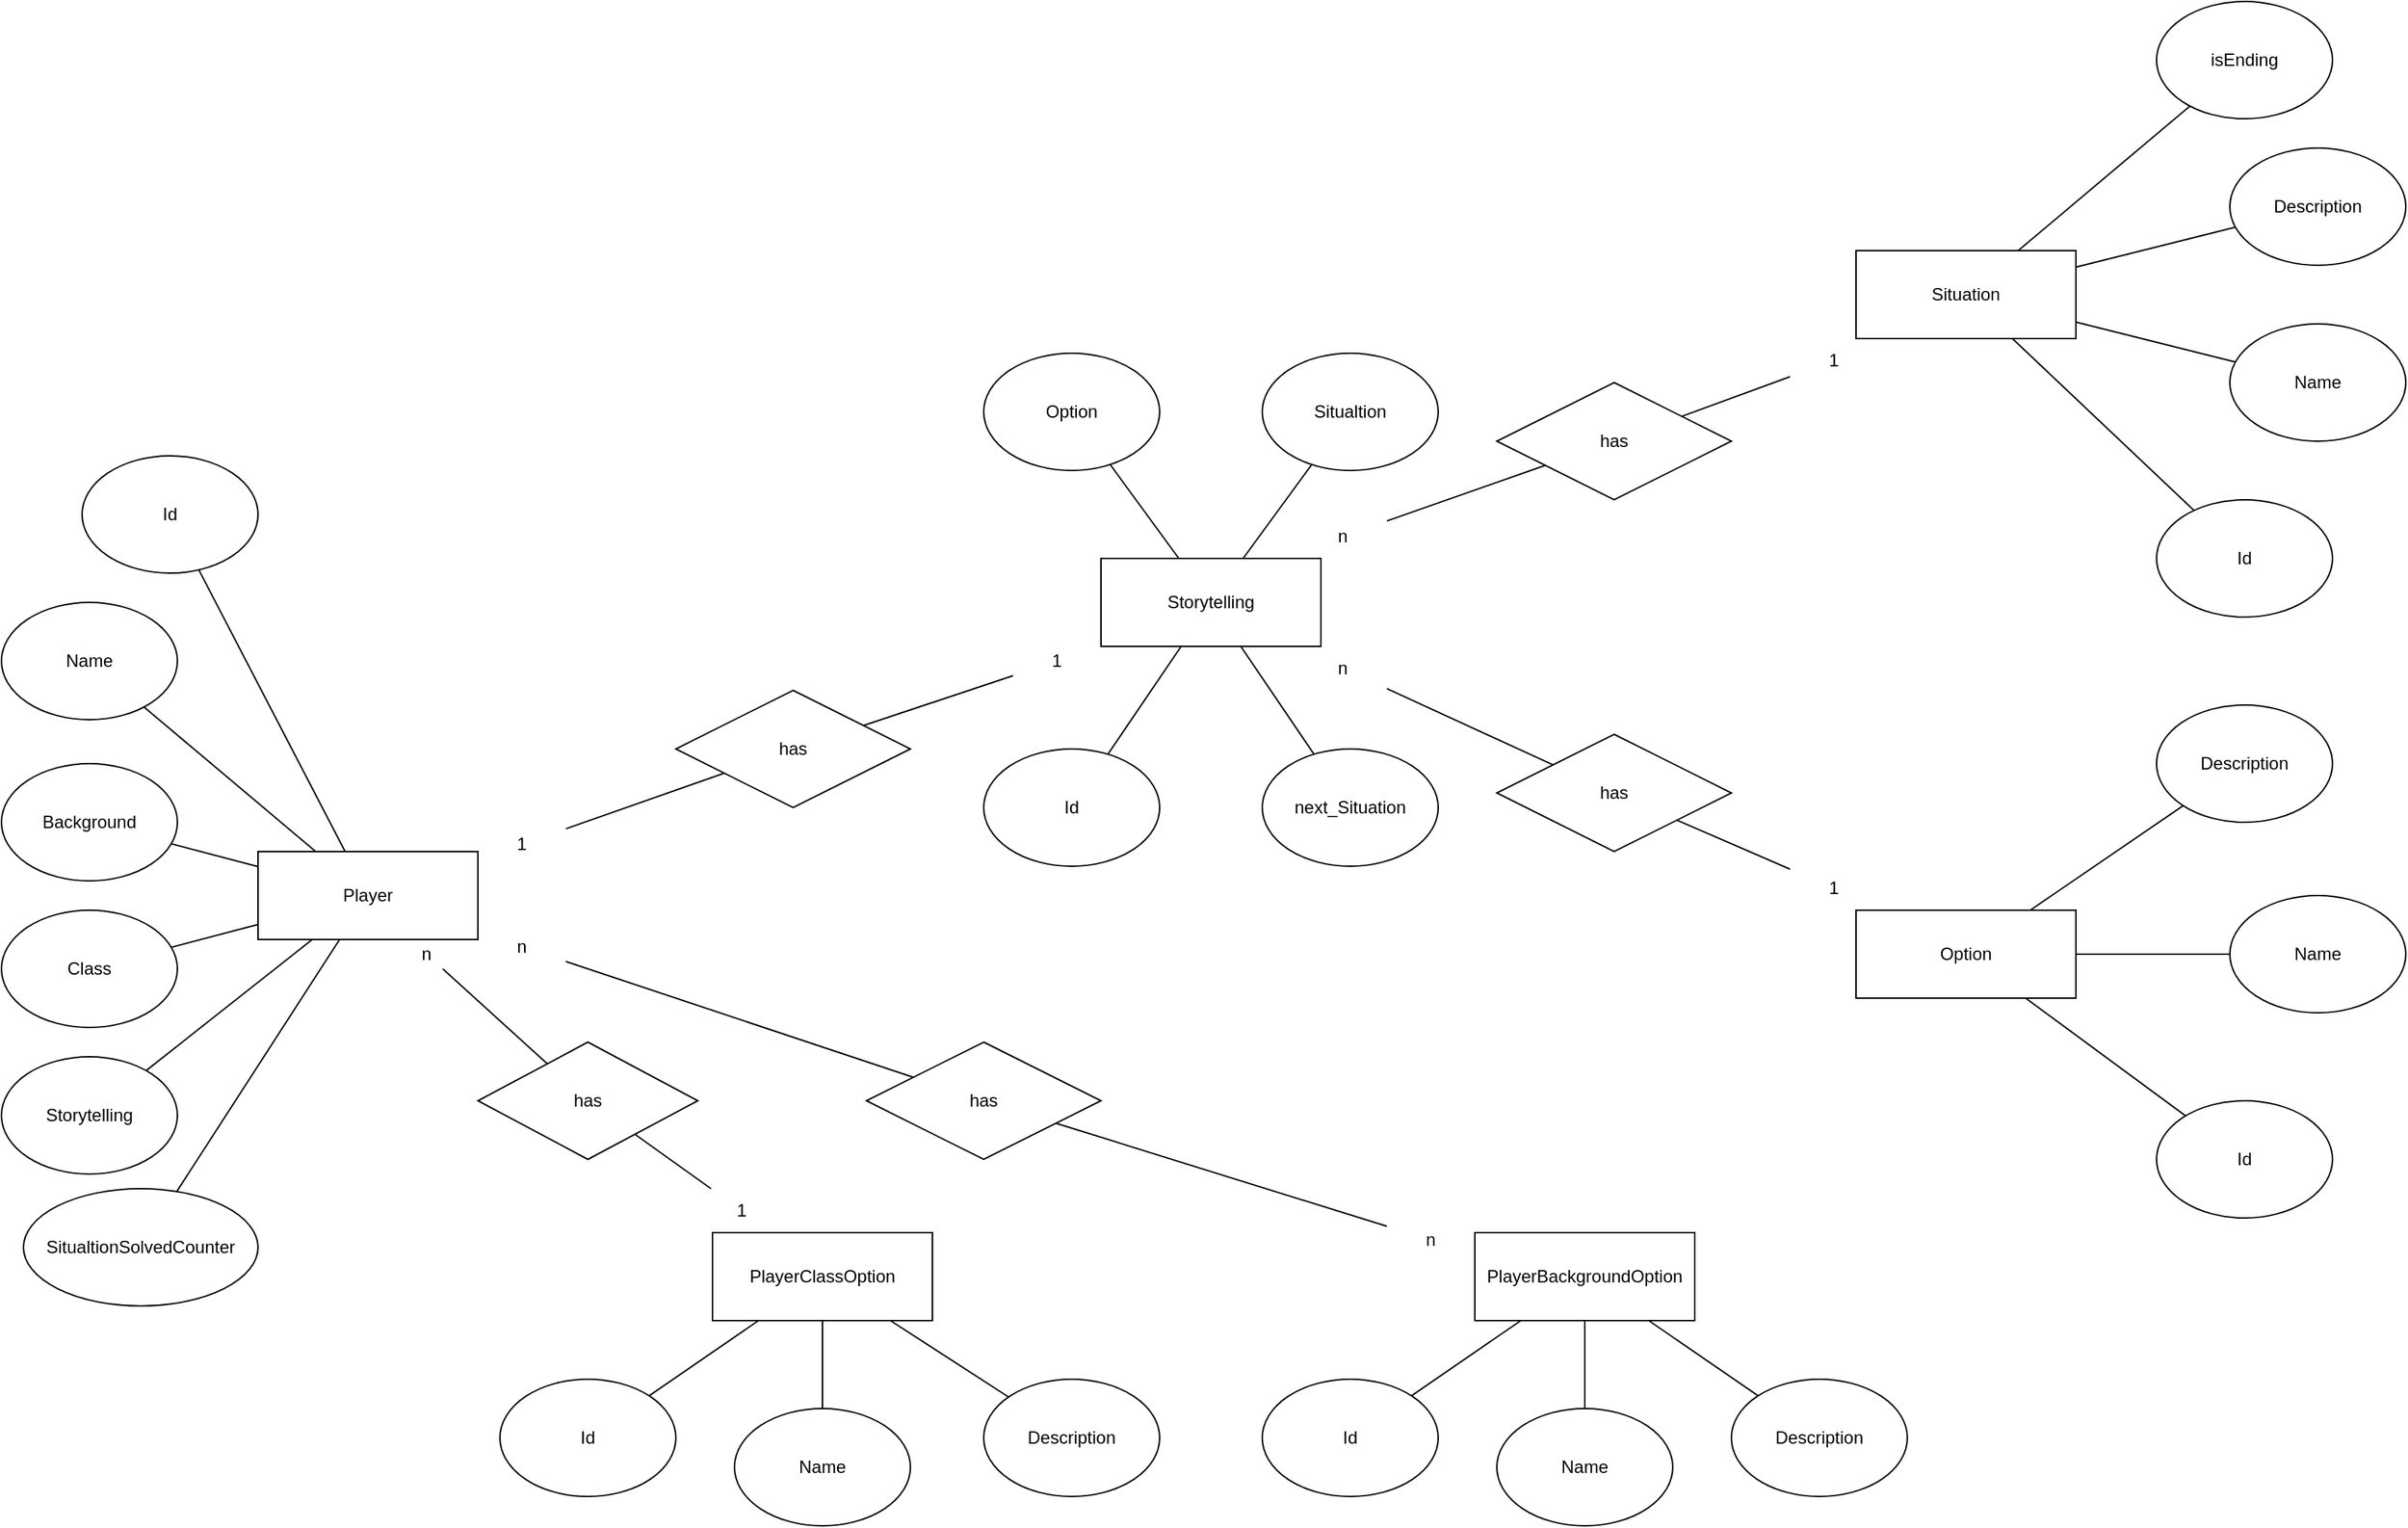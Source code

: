 <mxfile version="24.7.17">
  <diagram id="R2lEEEUBdFMjLlhIrx00" name="Page-1">
    <mxGraphModel dx="2600" dy="1035" grid="1" gridSize="10" guides="1" tooltips="1" connect="1" arrows="1" fold="1" page="1" pageScale="1" pageWidth="850" pageHeight="1100" math="0" shadow="0" extFonts="Permanent Marker^https://fonts.googleapis.com/css?family=Permanent+Marker">
      <root>
        <mxCell id="0" />
        <mxCell id="1" parent="0" />
        <mxCell id="Wc9sLztaOv5FQMC_ZbN--1" value="Player" style="rounded=0;whiteSpace=wrap;html=1;" vertex="1" parent="1">
          <mxGeometry x="-145" y="620" width="150" height="60" as="geometry" />
        </mxCell>
        <mxCell id="Wc9sLztaOv5FQMC_ZbN--2" value="Situation" style="rounded=0;whiteSpace=wrap;html=1;" vertex="1" parent="1">
          <mxGeometry x="945" y="210" width="150" height="60" as="geometry" />
        </mxCell>
        <mxCell id="Wc9sLztaOv5FQMC_ZbN--4" value="Storytelling" style="rounded=0;whiteSpace=wrap;html=1;" vertex="1" parent="1">
          <mxGeometry x="430" y="420" width="150" height="60" as="geometry" />
        </mxCell>
        <mxCell id="Wc9sLztaOv5FQMC_ZbN--6" value="PlayerClassOption" style="rounded=0;whiteSpace=wrap;html=1;" vertex="1" parent="1">
          <mxGeometry x="165" y="880" width="150" height="60" as="geometry" />
        </mxCell>
        <mxCell id="Wc9sLztaOv5FQMC_ZbN--8" value="Id" style="ellipse;whiteSpace=wrap;html=1;" vertex="1" parent="1">
          <mxGeometry x="-265" y="350" width="120" height="80" as="geometry" />
        </mxCell>
        <mxCell id="Wc9sLztaOv5FQMC_ZbN--9" value="Id" style="ellipse;whiteSpace=wrap;html=1;" vertex="1" parent="1">
          <mxGeometry x="1150" y="380" width="120" height="80" as="geometry" />
        </mxCell>
        <mxCell id="Wc9sLztaOv5FQMC_ZbN--11" value="Id" style="ellipse;whiteSpace=wrap;html=1;" vertex="1" parent="1">
          <mxGeometry x="350" y="550" width="120" height="80" as="geometry" />
        </mxCell>
        <mxCell id="Wc9sLztaOv5FQMC_ZbN--13" value="Name" style="ellipse;whiteSpace=wrap;html=1;" vertex="1" parent="1">
          <mxGeometry x="-320" y="450" width="120" height="80" as="geometry" />
        </mxCell>
        <mxCell id="Wc9sLztaOv5FQMC_ZbN--14" value="Name" style="ellipse;whiteSpace=wrap;html=1;" vertex="1" parent="1">
          <mxGeometry x="1200" y="260" width="120" height="80" as="geometry" />
        </mxCell>
        <mxCell id="Wc9sLztaOv5FQMC_ZbN--17" value="Description" style="ellipse;whiteSpace=wrap;html=1;" vertex="1" parent="1">
          <mxGeometry x="1200" y="140" width="120" height="80" as="geometry" />
        </mxCell>
        <mxCell id="Wc9sLztaOv5FQMC_ZbN--18" value="Id" style="ellipse;whiteSpace=wrap;html=1;" vertex="1" parent="1">
          <mxGeometry x="20" y="980" width="120" height="80" as="geometry" />
        </mxCell>
        <mxCell id="Wc9sLztaOv5FQMC_ZbN--19" value="Name" style="ellipse;whiteSpace=wrap;html=1;" vertex="1" parent="1">
          <mxGeometry x="180" y="1000" width="120" height="80" as="geometry" />
        </mxCell>
        <mxCell id="Wc9sLztaOv5FQMC_ZbN--20" value="Description" style="ellipse;whiteSpace=wrap;html=1;" vertex="1" parent="1">
          <mxGeometry x="350" y="980" width="120" height="80" as="geometry" />
        </mxCell>
        <mxCell id="Wc9sLztaOv5FQMC_ZbN--23" value="isEnding&lt;span style=&quot;color: rgba(0, 0, 0, 0); font-family: monospace; font-size: 0px; text-align: start; text-wrap: nowrap;&quot;&gt;%3CmxGraphModel%3E%3Croot%3E%3CmxCell%20id%3D%220%22%2F%3E%3CmxCell%20id%3D%221%22%20parent%3D%220%22%2F%3E%3CmxCell%20id%3D%222%22%20value%3D%22Description%22%20style%3D%22ellipse%3BwhiteSpace%3Dwrap%3Bhtml%3D1%3B%22%20vertex%3D%221%22%20parent%3D%221%22%3E%3CmxGeometry%20x%3D%22620%22%20y%3D%22190%22%20width%3D%22120%22%20height%3D%2280%22%20as%3D%22geometry%22%2F%3E%3C%2FmxCell%3E%3C%2Froot%3E%3C%2FmxGraphModel%3E&lt;/span&gt;" style="ellipse;whiteSpace=wrap;html=1;" vertex="1" parent="1">
          <mxGeometry x="1150" y="40" width="120" height="80" as="geometry" />
        </mxCell>
        <mxCell id="Wc9sLztaOv5FQMC_ZbN--24" value="Background" style="ellipse;whiteSpace=wrap;html=1;" vertex="1" parent="1">
          <mxGeometry x="-320" y="560" width="120" height="80" as="geometry" />
        </mxCell>
        <mxCell id="Wc9sLztaOv5FQMC_ZbN--25" value="next_Situation" style="ellipse;whiteSpace=wrap;html=1;" vertex="1" parent="1">
          <mxGeometry x="540" y="550" width="120" height="80" as="geometry" />
        </mxCell>
        <mxCell id="Wc9sLztaOv5FQMC_ZbN--26" value="Option" style="ellipse;whiteSpace=wrap;html=1;" vertex="1" parent="1">
          <mxGeometry x="350" y="280" width="120" height="80" as="geometry" />
        </mxCell>
        <mxCell id="Wc9sLztaOv5FQMC_ZbN--27" value="Situaltion" style="ellipse;whiteSpace=wrap;html=1;" vertex="1" parent="1">
          <mxGeometry x="540" y="280" width="120" height="80" as="geometry" />
        </mxCell>
        <mxCell id="Wc9sLztaOv5FQMC_ZbN--28" value="Class" style="ellipse;whiteSpace=wrap;html=1;" vertex="1" parent="1">
          <mxGeometry x="-320" y="660" width="120" height="80" as="geometry" />
        </mxCell>
        <mxCell id="Wc9sLztaOv5FQMC_ZbN--30" value="Storytelling" style="ellipse;whiteSpace=wrap;html=1;" vertex="1" parent="1">
          <mxGeometry x="-320" y="760" width="120" height="80" as="geometry" />
        </mxCell>
        <mxCell id="Wc9sLztaOv5FQMC_ZbN--31" value="SitualtionSolvedCounter" style="ellipse;whiteSpace=wrap;html=1;" vertex="1" parent="1">
          <mxGeometry x="-305" y="850" width="160" height="80" as="geometry" />
        </mxCell>
        <mxCell id="Wc9sLztaOv5FQMC_ZbN--32" value="PlayerBackgroundOption" style="rounded=0;whiteSpace=wrap;html=1;" vertex="1" parent="1">
          <mxGeometry x="685" y="880" width="150" height="60" as="geometry" />
        </mxCell>
        <mxCell id="Wc9sLztaOv5FQMC_ZbN--33" value="Id" style="ellipse;whiteSpace=wrap;html=1;" vertex="1" parent="1">
          <mxGeometry x="540" y="980" width="120" height="80" as="geometry" />
        </mxCell>
        <mxCell id="Wc9sLztaOv5FQMC_ZbN--34" value="Name" style="ellipse;whiteSpace=wrap;html=1;" vertex="1" parent="1">
          <mxGeometry x="700" y="1000" width="120" height="80" as="geometry" />
        </mxCell>
        <mxCell id="Wc9sLztaOv5FQMC_ZbN--35" value="Description" style="ellipse;whiteSpace=wrap;html=1;" vertex="1" parent="1">
          <mxGeometry x="860" y="980" width="120" height="80" as="geometry" />
        </mxCell>
        <mxCell id="Wc9sLztaOv5FQMC_ZbN--36" value="Option" style="rounded=0;whiteSpace=wrap;html=1;" vertex="1" parent="1">
          <mxGeometry x="945" y="660" width="150" height="60" as="geometry" />
        </mxCell>
        <mxCell id="Wc9sLztaOv5FQMC_ZbN--37" value="Id" style="ellipse;whiteSpace=wrap;html=1;" vertex="1" parent="1">
          <mxGeometry x="1150" y="790" width="120" height="80" as="geometry" />
        </mxCell>
        <mxCell id="Wc9sLztaOv5FQMC_ZbN--38" value="Name" style="ellipse;whiteSpace=wrap;html=1;" vertex="1" parent="1">
          <mxGeometry x="1200" y="650" width="120" height="80" as="geometry" />
        </mxCell>
        <mxCell id="Wc9sLztaOv5FQMC_ZbN--39" value="Description" style="ellipse;whiteSpace=wrap;html=1;" vertex="1" parent="1">
          <mxGeometry x="1150" y="520" width="120" height="80" as="geometry" />
        </mxCell>
        <mxCell id="Wc9sLztaOv5FQMC_ZbN--43" value="" style="endArrow=none;html=1;rounded=0;" edge="1" parent="1" source="Wc9sLztaOv5FQMC_ZbN--1" target="Wc9sLztaOv5FQMC_ZbN--8">
          <mxGeometry width="50" height="50" relative="1" as="geometry">
            <mxPoint x="30" y="540" as="sourcePoint" />
            <mxPoint x="80" y="490" as="targetPoint" />
          </mxGeometry>
        </mxCell>
        <mxCell id="Wc9sLztaOv5FQMC_ZbN--44" value="" style="endArrow=none;html=1;rounded=0;" edge="1" parent="1" source="Wc9sLztaOv5FQMC_ZbN--1" target="Wc9sLztaOv5FQMC_ZbN--13">
          <mxGeometry width="50" height="50" relative="1" as="geometry">
            <mxPoint x="-76" y="630" as="sourcePoint" />
            <mxPoint x="-175" y="438" as="targetPoint" />
          </mxGeometry>
        </mxCell>
        <mxCell id="Wc9sLztaOv5FQMC_ZbN--45" value="" style="endArrow=none;html=1;rounded=0;" edge="1" parent="1" source="Wc9sLztaOv5FQMC_ZbN--1" target="Wc9sLztaOv5FQMC_ZbN--24">
          <mxGeometry width="50" height="50" relative="1" as="geometry">
            <mxPoint x="-66" y="640" as="sourcePoint" />
            <mxPoint x="-165" y="448" as="targetPoint" />
          </mxGeometry>
        </mxCell>
        <mxCell id="Wc9sLztaOv5FQMC_ZbN--46" value="" style="endArrow=none;html=1;rounded=0;" edge="1" parent="1" source="Wc9sLztaOv5FQMC_ZbN--1" target="Wc9sLztaOv5FQMC_ZbN--28">
          <mxGeometry width="50" height="50" relative="1" as="geometry">
            <mxPoint x="-56" y="650" as="sourcePoint" />
            <mxPoint x="-155" y="458" as="targetPoint" />
          </mxGeometry>
        </mxCell>
        <mxCell id="Wc9sLztaOv5FQMC_ZbN--47" value="" style="endArrow=none;html=1;rounded=0;" edge="1" parent="1" source="Wc9sLztaOv5FQMC_ZbN--1" target="Wc9sLztaOv5FQMC_ZbN--30">
          <mxGeometry width="50" height="50" relative="1" as="geometry">
            <mxPoint x="-46" y="660" as="sourcePoint" />
            <mxPoint x="-145" y="468" as="targetPoint" />
          </mxGeometry>
        </mxCell>
        <mxCell id="Wc9sLztaOv5FQMC_ZbN--48" value="" style="endArrow=none;html=1;rounded=0;" edge="1" parent="1" source="Wc9sLztaOv5FQMC_ZbN--1" target="Wc9sLztaOv5FQMC_ZbN--31">
          <mxGeometry width="50" height="50" relative="1" as="geometry">
            <mxPoint x="-36" y="670" as="sourcePoint" />
            <mxPoint x="-135" y="478" as="targetPoint" />
          </mxGeometry>
        </mxCell>
        <mxCell id="Wc9sLztaOv5FQMC_ZbN--49" value="" style="endArrow=none;html=1;rounded=0;" edge="1" parent="1" source="Wc9sLztaOv5FQMC_ZbN--4" target="Wc9sLztaOv5FQMC_ZbN--27">
          <mxGeometry width="50" height="50" relative="1" as="geometry">
            <mxPoint x="460" y="690" as="sourcePoint" />
            <mxPoint x="361" y="498" as="targetPoint" />
          </mxGeometry>
        </mxCell>
        <mxCell id="Wc9sLztaOv5FQMC_ZbN--50" value="" style="endArrow=none;html=1;rounded=0;" edge="1" parent="1" source="Wc9sLztaOv5FQMC_ZbN--4" target="Wc9sLztaOv5FQMC_ZbN--26">
          <mxGeometry width="50" height="50" relative="1" as="geometry">
            <mxPoint x="-16" y="690" as="sourcePoint" />
            <mxPoint x="-115" y="498" as="targetPoint" />
          </mxGeometry>
        </mxCell>
        <mxCell id="Wc9sLztaOv5FQMC_ZbN--52" value="" style="endArrow=none;html=1;rounded=0;" edge="1" parent="1" source="Wc9sLztaOv5FQMC_ZbN--4" target="Wc9sLztaOv5FQMC_ZbN--11">
          <mxGeometry width="50" height="50" relative="1" as="geometry">
            <mxPoint x="537" y="430" as="sourcePoint" />
            <mxPoint x="584" y="366" as="targetPoint" />
          </mxGeometry>
        </mxCell>
        <mxCell id="Wc9sLztaOv5FQMC_ZbN--53" value="" style="endArrow=none;html=1;rounded=0;" edge="1" parent="1" source="Wc9sLztaOv5FQMC_ZbN--4" target="Wc9sLztaOv5FQMC_ZbN--25">
          <mxGeometry width="50" height="50" relative="1" as="geometry">
            <mxPoint x="547" y="440" as="sourcePoint" />
            <mxPoint x="594" y="376" as="targetPoint" />
          </mxGeometry>
        </mxCell>
        <mxCell id="Wc9sLztaOv5FQMC_ZbN--54" value="" style="endArrow=none;html=1;rounded=0;" edge="1" parent="1" source="Wc9sLztaOv5FQMC_ZbN--6" target="Wc9sLztaOv5FQMC_ZbN--20">
          <mxGeometry width="50" height="50" relative="1" as="geometry">
            <mxPoint x="557" y="450" as="sourcePoint" />
            <mxPoint x="604" y="386" as="targetPoint" />
          </mxGeometry>
        </mxCell>
        <mxCell id="Wc9sLztaOv5FQMC_ZbN--55" value="" style="endArrow=none;html=1;rounded=0;" edge="1" parent="1" source="Wc9sLztaOv5FQMC_ZbN--6" target="Wc9sLztaOv5FQMC_ZbN--19">
          <mxGeometry width="50" height="50" relative="1" as="geometry">
            <mxPoint x="307" y="950" as="sourcePoint" />
            <mxPoint x="379" y="1001" as="targetPoint" />
          </mxGeometry>
        </mxCell>
        <mxCell id="Wc9sLztaOv5FQMC_ZbN--56" value="" style="endArrow=none;html=1;rounded=0;" edge="1" parent="1" source="Wc9sLztaOv5FQMC_ZbN--6" target="Wc9sLztaOv5FQMC_ZbN--18">
          <mxGeometry width="50" height="50" relative="1" as="geometry">
            <mxPoint x="317" y="960" as="sourcePoint" />
            <mxPoint x="389" y="1011" as="targetPoint" />
          </mxGeometry>
        </mxCell>
        <mxCell id="Wc9sLztaOv5FQMC_ZbN--57" value="" style="endArrow=none;html=1;rounded=0;" edge="1" parent="1" source="Wc9sLztaOv5FQMC_ZbN--32" target="Wc9sLztaOv5FQMC_ZbN--33">
          <mxGeometry width="50" height="50" relative="1" as="geometry">
            <mxPoint x="327" y="970" as="sourcePoint" />
            <mxPoint x="399" y="1021" as="targetPoint" />
          </mxGeometry>
        </mxCell>
        <mxCell id="Wc9sLztaOv5FQMC_ZbN--58" value="" style="endArrow=none;html=1;rounded=0;" edge="1" parent="1" source="Wc9sLztaOv5FQMC_ZbN--32" target="Wc9sLztaOv5FQMC_ZbN--34">
          <mxGeometry width="50" height="50" relative="1" as="geometry">
            <mxPoint x="737" y="950" as="sourcePoint" />
            <mxPoint x="654" y="1003" as="targetPoint" />
          </mxGeometry>
        </mxCell>
        <mxCell id="Wc9sLztaOv5FQMC_ZbN--59" value="" style="endArrow=none;html=1;rounded=0;" edge="1" parent="1" source="Wc9sLztaOv5FQMC_ZbN--32" target="Wc9sLztaOv5FQMC_ZbN--35">
          <mxGeometry width="50" height="50" relative="1" as="geometry">
            <mxPoint x="747" y="960" as="sourcePoint" />
            <mxPoint x="664" y="1013" as="targetPoint" />
          </mxGeometry>
        </mxCell>
        <mxCell id="Wc9sLztaOv5FQMC_ZbN--60" value="" style="endArrow=none;html=1;rounded=0;" edge="1" parent="1" source="Wc9sLztaOv5FQMC_ZbN--37" target="Wc9sLztaOv5FQMC_ZbN--36">
          <mxGeometry width="50" height="50" relative="1" as="geometry">
            <mxPoint x="757" y="970" as="sourcePoint" />
            <mxPoint x="674" y="1023" as="targetPoint" />
          </mxGeometry>
        </mxCell>
        <mxCell id="Wc9sLztaOv5FQMC_ZbN--63" value="" style="endArrow=none;html=1;rounded=0;" edge="1" parent="1" source="Wc9sLztaOv5FQMC_ZbN--38" target="Wc9sLztaOv5FQMC_ZbN--36">
          <mxGeometry width="50" height="50" relative="1" as="geometry">
            <mxPoint x="1180" y="810" as="sourcePoint" />
            <mxPoint x="1071" y="730" as="targetPoint" />
          </mxGeometry>
        </mxCell>
        <mxCell id="Wc9sLztaOv5FQMC_ZbN--64" value="" style="endArrow=none;html=1;rounded=0;" edge="1" parent="1" source="Wc9sLztaOv5FQMC_ZbN--39" target="Wc9sLztaOv5FQMC_ZbN--36">
          <mxGeometry width="50" height="50" relative="1" as="geometry">
            <mxPoint x="1190" y="820" as="sourcePoint" />
            <mxPoint x="1081" y="740" as="targetPoint" />
          </mxGeometry>
        </mxCell>
        <mxCell id="Wc9sLztaOv5FQMC_ZbN--65" value="" style="endArrow=none;html=1;rounded=0;" edge="1" parent="1" source="Wc9sLztaOv5FQMC_ZbN--9" target="Wc9sLztaOv5FQMC_ZbN--2">
          <mxGeometry width="50" height="50" relative="1" as="geometry">
            <mxPoint x="1178" y="598" as="sourcePoint" />
            <mxPoint x="1074" y="670" as="targetPoint" />
          </mxGeometry>
        </mxCell>
        <mxCell id="Wc9sLztaOv5FQMC_ZbN--66" value="" style="endArrow=none;html=1;rounded=0;" edge="1" parent="1" source="Wc9sLztaOv5FQMC_ZbN--14" target="Wc9sLztaOv5FQMC_ZbN--2">
          <mxGeometry width="50" height="50" relative="1" as="geometry">
            <mxPoint x="1188" y="608" as="sourcePoint" />
            <mxPoint x="1084" y="680" as="targetPoint" />
          </mxGeometry>
        </mxCell>
        <mxCell id="Wc9sLztaOv5FQMC_ZbN--67" value="" style="endArrow=none;html=1;rounded=0;" edge="1" parent="1" source="Wc9sLztaOv5FQMC_ZbN--17" target="Wc9sLztaOv5FQMC_ZbN--2">
          <mxGeometry width="50" height="50" relative="1" as="geometry">
            <mxPoint x="1198" y="618" as="sourcePoint" />
            <mxPoint x="1094" y="690" as="targetPoint" />
          </mxGeometry>
        </mxCell>
        <mxCell id="Wc9sLztaOv5FQMC_ZbN--68" value="" style="endArrow=none;html=1;rounded=0;" edge="1" parent="1" source="Wc9sLztaOv5FQMC_ZbN--2" target="Wc9sLztaOv5FQMC_ZbN--23">
          <mxGeometry width="50" height="50" relative="1" as="geometry">
            <mxPoint x="1208" y="628" as="sourcePoint" />
            <mxPoint x="1104" y="700" as="targetPoint" />
          </mxGeometry>
        </mxCell>
        <mxCell id="Wc9sLztaOv5FQMC_ZbN--69" value="has" style="rhombus;whiteSpace=wrap;html=1;" vertex="1" parent="1">
          <mxGeometry x="270" y="750" width="160" height="80" as="geometry" />
        </mxCell>
        <mxCell id="Wc9sLztaOv5FQMC_ZbN--70" value="has" style="rhombus;whiteSpace=wrap;html=1;" vertex="1" parent="1">
          <mxGeometry x="5" y="750" width="150" height="80" as="geometry" />
        </mxCell>
        <mxCell id="Wc9sLztaOv5FQMC_ZbN--71" value="" style="endArrow=none;html=1;rounded=0;" edge="1" parent="1" source="Wc9sLztaOv5FQMC_ZbN--86" target="Wc9sLztaOv5FQMC_ZbN--69">
          <mxGeometry width="50" height="50" relative="1" as="geometry">
            <mxPoint x="495" y="490" as="sourcePoint" />
            <mxPoint x="445" y="564" as="targetPoint" />
          </mxGeometry>
        </mxCell>
        <mxCell id="Wc9sLztaOv5FQMC_ZbN--72" value="" style="endArrow=none;html=1;rounded=0;" edge="1" parent="1" source="Wc9sLztaOv5FQMC_ZbN--85" target="Wc9sLztaOv5FQMC_ZbN--69">
          <mxGeometry width="50" height="50" relative="1" as="geometry">
            <mxPoint x="696" y="890" as="sourcePoint" />
            <mxPoint x="378" y="762" as="targetPoint" />
          </mxGeometry>
        </mxCell>
        <mxCell id="Wc9sLztaOv5FQMC_ZbN--74" value="" style="endArrow=none;html=1;rounded=0;" edge="1" parent="1" source="Wc9sLztaOv5FQMC_ZbN--78" target="Wc9sLztaOv5FQMC_ZbN--70">
          <mxGeometry width="50" height="50" relative="1" as="geometry">
            <mxPoint x="15" y="676" as="sourcePoint" />
            <mxPoint x="317" y="743" as="targetPoint" />
          </mxGeometry>
        </mxCell>
        <mxCell id="Wc9sLztaOv5FQMC_ZbN--76" value="" style="endArrow=none;html=1;rounded=0;" edge="1" parent="1" source="Wc9sLztaOv5FQMC_ZbN--82" target="Wc9sLztaOv5FQMC_ZbN--6">
          <mxGeometry width="50" height="50" relative="1" as="geometry">
            <mxPoint x="25" y="686" as="sourcePoint" />
            <mxPoint x="327" y="753" as="targetPoint" />
          </mxGeometry>
        </mxCell>
        <mxCell id="Wc9sLztaOv5FQMC_ZbN--79" value="" style="endArrow=none;html=1;rounded=0;" edge="1" parent="1" source="Wc9sLztaOv5FQMC_ZbN--1" target="Wc9sLztaOv5FQMC_ZbN--78">
          <mxGeometry width="50" height="50" relative="1" as="geometry">
            <mxPoint x="-38" y="680" as="sourcePoint" />
            <mxPoint x="53" y="765" as="targetPoint" />
          </mxGeometry>
        </mxCell>
        <mxCell id="Wc9sLztaOv5FQMC_ZbN--78" value="n" style="text;html=1;align=center;verticalAlign=middle;whiteSpace=wrap;rounded=0;" vertex="1" parent="1">
          <mxGeometry x="-60" y="680" width="60" height="20" as="geometry" />
        </mxCell>
        <mxCell id="Wc9sLztaOv5FQMC_ZbN--83" value="" style="endArrow=none;html=1;rounded=0;" edge="1" parent="1" source="Wc9sLztaOv5FQMC_ZbN--70" target="Wc9sLztaOv5FQMC_ZbN--82">
          <mxGeometry width="50" height="50" relative="1" as="geometry">
            <mxPoint x="111" y="813" as="sourcePoint" />
            <mxPoint x="200" y="880" as="targetPoint" />
          </mxGeometry>
        </mxCell>
        <mxCell id="Wc9sLztaOv5FQMC_ZbN--82" value="1" style="text;html=1;align=center;verticalAlign=middle;whiteSpace=wrap;rounded=0;" vertex="1" parent="1">
          <mxGeometry x="155" y="850" width="60" height="30" as="geometry" />
        </mxCell>
        <mxCell id="Wc9sLztaOv5FQMC_ZbN--84" value="" style="endArrow=none;html=1;rounded=0;" edge="1" parent="1" source="Wc9sLztaOv5FQMC_ZbN--1" target="Wc9sLztaOv5FQMC_ZbN--85">
          <mxGeometry width="50" height="50" relative="1" as="geometry">
            <mxPoint x="5" y="675" as="sourcePoint" />
            <mxPoint x="302" y="774" as="targetPoint" />
          </mxGeometry>
        </mxCell>
        <mxCell id="Wc9sLztaOv5FQMC_ZbN--85" value="n" style="text;html=1;align=center;verticalAlign=middle;whiteSpace=wrap;rounded=0;" vertex="1" parent="1">
          <mxGeometry x="5" y="670" width="60" height="30" as="geometry" />
        </mxCell>
        <mxCell id="Wc9sLztaOv5FQMC_ZbN--87" value="" style="endArrow=none;html=1;rounded=0;" edge="1" parent="1" source="Wc9sLztaOv5FQMC_ZbN--32" target="Wc9sLztaOv5FQMC_ZbN--86">
          <mxGeometry width="50" height="50" relative="1" as="geometry">
            <mxPoint x="685" y="888" as="sourcePoint" />
            <mxPoint x="400" y="805" as="targetPoint" />
          </mxGeometry>
        </mxCell>
        <mxCell id="Wc9sLztaOv5FQMC_ZbN--86" value="n" style="text;html=1;align=center;verticalAlign=middle;whiteSpace=wrap;rounded=0;" vertex="1" parent="1">
          <mxGeometry x="625" y="870" width="60" height="30" as="geometry" />
        </mxCell>
        <mxCell id="Wc9sLztaOv5FQMC_ZbN--89" value="has" style="rhombus;whiteSpace=wrap;html=1;" vertex="1" parent="1">
          <mxGeometry x="700" y="300" width="160" height="80" as="geometry" />
        </mxCell>
        <mxCell id="Wc9sLztaOv5FQMC_ZbN--90" value="has" style="rhombus;whiteSpace=wrap;html=1;" vertex="1" parent="1">
          <mxGeometry x="700" y="540" width="160" height="80" as="geometry" />
        </mxCell>
        <mxCell id="Wc9sLztaOv5FQMC_ZbN--91" value="" style="endArrow=none;html=1;rounded=0;" edge="1" parent="1" source="Wc9sLztaOv5FQMC_ZbN--96" target="Wc9sLztaOv5FQMC_ZbN--4">
          <mxGeometry width="50" height="50" relative="1" as="geometry">
            <mxPoint x="850" y="455.5" as="sourcePoint" />
            <mxPoint x="624" y="384.5" as="targetPoint" />
          </mxGeometry>
        </mxCell>
        <mxCell id="Wc9sLztaOv5FQMC_ZbN--92" value="" style="endArrow=none;html=1;rounded=0;" edge="1" parent="1" source="Wc9sLztaOv5FQMC_ZbN--101" target="Wc9sLztaOv5FQMC_ZbN--89">
          <mxGeometry width="50" height="50" relative="1" as="geometry">
            <mxPoint x="746" y="517" as="sourcePoint" />
            <mxPoint x="590" y="478" as="targetPoint" />
          </mxGeometry>
        </mxCell>
        <mxCell id="Wc9sLztaOv5FQMC_ZbN--93" value="" style="endArrow=none;html=1;rounded=0;" edge="1" parent="1" source="Wc9sLztaOv5FQMC_ZbN--95" target="Wc9sLztaOv5FQMC_ZbN--4">
          <mxGeometry width="50" height="50" relative="1" as="geometry">
            <mxPoint x="756" y="527" as="sourcePoint" />
            <mxPoint x="600" y="488" as="targetPoint" />
          </mxGeometry>
        </mxCell>
        <mxCell id="Wc9sLztaOv5FQMC_ZbN--94" value="" style="endArrow=none;html=1;rounded=0;" edge="1" parent="1" source="Wc9sLztaOv5FQMC_ZbN--97" target="Wc9sLztaOv5FQMC_ZbN--90">
          <mxGeometry width="50" height="50" relative="1" as="geometry">
            <mxPoint x="766" y="537" as="sourcePoint" />
            <mxPoint x="610" y="498" as="targetPoint" />
          </mxGeometry>
        </mxCell>
        <mxCell id="Wc9sLztaOv5FQMC_ZbN--98" value="" style="endArrow=none;html=1;rounded=0;" edge="1" parent="1" source="Wc9sLztaOv5FQMC_ZbN--36" target="Wc9sLztaOv5FQMC_ZbN--97">
          <mxGeometry width="50" height="50" relative="1" as="geometry">
            <mxPoint x="958" y="660" as="sourcePoint" />
            <mxPoint x="811" y="590" as="targetPoint" />
          </mxGeometry>
        </mxCell>
        <mxCell id="Wc9sLztaOv5FQMC_ZbN--97" value="1" style="text;html=1;align=center;verticalAlign=middle;whiteSpace=wrap;rounded=0;" vertex="1" parent="1">
          <mxGeometry x="900" y="630" width="60" height="30" as="geometry" />
        </mxCell>
        <mxCell id="Wc9sLztaOv5FQMC_ZbN--100" value="" style="endArrow=none;html=1;rounded=0;" edge="1" parent="1" source="Wc9sLztaOv5FQMC_ZbN--90" target="Wc9sLztaOv5FQMC_ZbN--96">
          <mxGeometry width="50" height="50" relative="1" as="geometry">
            <mxPoint x="728" y="551" as="sourcePoint" />
            <mxPoint x="571" y="480" as="targetPoint" />
          </mxGeometry>
        </mxCell>
        <mxCell id="Wc9sLztaOv5FQMC_ZbN--96" value="n" style="text;html=1;align=center;verticalAlign=middle;whiteSpace=wrap;rounded=0;" vertex="1" parent="1">
          <mxGeometry x="565" y="480" width="60" height="30" as="geometry" />
        </mxCell>
        <mxCell id="Wc9sLztaOv5FQMC_ZbN--102" value="" style="endArrow=none;html=1;rounded=0;" edge="1" parent="1" source="Wc9sLztaOv5FQMC_ZbN--2" target="Wc9sLztaOv5FQMC_ZbN--101">
          <mxGeometry width="50" height="50" relative="1" as="geometry">
            <mxPoint x="948" y="270" as="sourcePoint" />
            <mxPoint x="824" y="322" as="targetPoint" />
          </mxGeometry>
        </mxCell>
        <mxCell id="Wc9sLztaOv5FQMC_ZbN--101" value="1" style="text;html=1;align=center;verticalAlign=middle;whiteSpace=wrap;rounded=0;" vertex="1" parent="1">
          <mxGeometry x="900" y="270" width="60" height="30" as="geometry" />
        </mxCell>
        <mxCell id="Wc9sLztaOv5FQMC_ZbN--103" value="" style="endArrow=none;html=1;rounded=0;" edge="1" parent="1" source="Wc9sLztaOv5FQMC_ZbN--89" target="Wc9sLztaOv5FQMC_ZbN--95">
          <mxGeometry width="50" height="50" relative="1" as="geometry">
            <mxPoint x="736" y="358" as="sourcePoint" />
            <mxPoint x="580" y="420" as="targetPoint" />
          </mxGeometry>
        </mxCell>
        <mxCell id="Wc9sLztaOv5FQMC_ZbN--95" value="n" style="text;html=1;align=center;verticalAlign=middle;whiteSpace=wrap;rounded=0;" vertex="1" parent="1">
          <mxGeometry x="565" y="390" width="60" height="30" as="geometry" />
        </mxCell>
        <mxCell id="Wc9sLztaOv5FQMC_ZbN--104" value="has" style="rhombus;whiteSpace=wrap;html=1;" vertex="1" parent="1">
          <mxGeometry x="140" y="510" width="160" height="80" as="geometry" />
        </mxCell>
        <mxCell id="Wc9sLztaOv5FQMC_ZbN--105" value="" style="endArrow=none;html=1;rounded=0;" edge="1" parent="1" source="Wc9sLztaOv5FQMC_ZbN--110" target="Wc9sLztaOv5FQMC_ZbN--4">
          <mxGeometry width="50" height="50" relative="1" as="geometry">
            <mxPoint x="743" y="367" as="sourcePoint" />
            <mxPoint x="635" y="404" as="targetPoint" />
          </mxGeometry>
        </mxCell>
        <mxCell id="Wc9sLztaOv5FQMC_ZbN--106" value="" style="endArrow=none;html=1;rounded=0;" edge="1" parent="1" source="Wc9sLztaOv5FQMC_ZbN--108" target="Wc9sLztaOv5FQMC_ZbN--1">
          <mxGeometry width="50" height="50" relative="1" as="geometry">
            <mxPoint x="241" y="536" as="sourcePoint" />
            <mxPoint x="440" y="481" as="targetPoint" />
          </mxGeometry>
        </mxCell>
        <mxCell id="Wc9sLztaOv5FQMC_ZbN--112" value="" style="endArrow=none;html=1;rounded=0;" edge="1" parent="1" source="Wc9sLztaOv5FQMC_ZbN--104" target="Wc9sLztaOv5FQMC_ZbN--108">
          <mxGeometry width="50" height="50" relative="1" as="geometry">
            <mxPoint x="187" y="566" as="sourcePoint" />
            <mxPoint x="5" y="625" as="targetPoint" />
          </mxGeometry>
        </mxCell>
        <mxCell id="Wc9sLztaOv5FQMC_ZbN--108" value="1" style="text;html=1;align=center;verticalAlign=middle;whiteSpace=wrap;rounded=0;" vertex="1" parent="1">
          <mxGeometry x="5" y="600" width="60" height="30" as="geometry" />
        </mxCell>
        <mxCell id="Wc9sLztaOv5FQMC_ZbN--113" value="" style="endArrow=none;html=1;rounded=0;" edge="1" parent="1" source="Wc9sLztaOv5FQMC_ZbN--104" target="Wc9sLztaOv5FQMC_ZbN--110">
          <mxGeometry width="50" height="50" relative="1" as="geometry">
            <mxPoint x="281" y="533" as="sourcePoint" />
            <mxPoint x="430" y="478" as="targetPoint" />
          </mxGeometry>
        </mxCell>
        <mxCell id="Wc9sLztaOv5FQMC_ZbN--110" value="1" style="text;html=1;align=center;verticalAlign=middle;whiteSpace=wrap;rounded=0;" vertex="1" parent="1">
          <mxGeometry x="370" y="475" width="60" height="30" as="geometry" />
        </mxCell>
      </root>
    </mxGraphModel>
  </diagram>
</mxfile>
